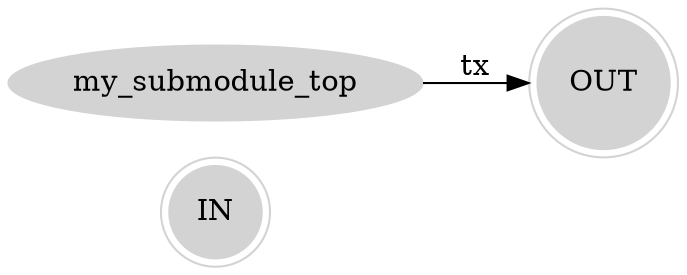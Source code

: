 digraph ParamStruct {
    bgcolor=white
    rankdir=LR;
    node [shape=doublecircle, style=filled, color=lightgray]; IN OUT;
    node [shape=ellipse]; IN OUT;
    my_submodule_top -> OUT [ label = "tx\n" ];
    }
